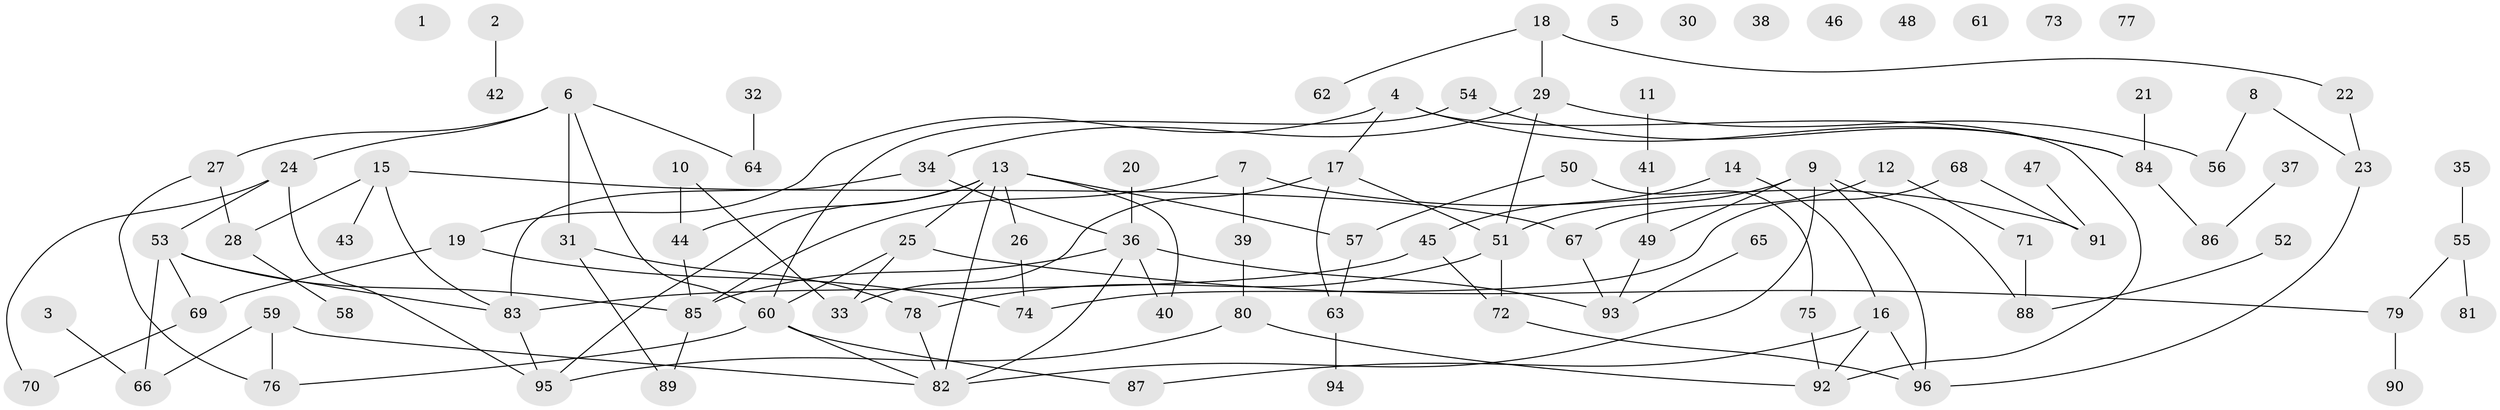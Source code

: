 // coarse degree distribution, {0: 0.2127659574468085, 2: 0.2553191489361702, 11: 0.0425531914893617, 7: 0.0425531914893617, 14: 0.02127659574468085, 3: 0.1702127659574468, 1: 0.1702127659574468, 10: 0.02127659574468085, 5: 0.0425531914893617, 6: 0.02127659574468085}
// Generated by graph-tools (version 1.1) at 2025/16/03/04/25 18:16:39]
// undirected, 96 vertices, 121 edges
graph export_dot {
graph [start="1"]
  node [color=gray90,style=filled];
  1;
  2;
  3;
  4;
  5;
  6;
  7;
  8;
  9;
  10;
  11;
  12;
  13;
  14;
  15;
  16;
  17;
  18;
  19;
  20;
  21;
  22;
  23;
  24;
  25;
  26;
  27;
  28;
  29;
  30;
  31;
  32;
  33;
  34;
  35;
  36;
  37;
  38;
  39;
  40;
  41;
  42;
  43;
  44;
  45;
  46;
  47;
  48;
  49;
  50;
  51;
  52;
  53;
  54;
  55;
  56;
  57;
  58;
  59;
  60;
  61;
  62;
  63;
  64;
  65;
  66;
  67;
  68;
  69;
  70;
  71;
  72;
  73;
  74;
  75;
  76;
  77;
  78;
  79;
  80;
  81;
  82;
  83;
  84;
  85;
  86;
  87;
  88;
  89;
  90;
  91;
  92;
  93;
  94;
  95;
  96;
  2 -- 42;
  3 -- 66;
  4 -- 17;
  4 -- 19;
  4 -- 84;
  4 -- 92;
  6 -- 24;
  6 -- 27;
  6 -- 31;
  6 -- 60;
  6 -- 64;
  7 -- 39;
  7 -- 85;
  7 -- 91;
  8 -- 23;
  8 -- 56;
  9 -- 49;
  9 -- 51;
  9 -- 82;
  9 -- 88;
  9 -- 96;
  10 -- 33;
  10 -- 44;
  11 -- 41;
  12 -- 67;
  12 -- 71;
  13 -- 25;
  13 -- 26;
  13 -- 40;
  13 -- 44;
  13 -- 57;
  13 -- 82;
  13 -- 95;
  14 -- 16;
  14 -- 45;
  15 -- 28;
  15 -- 43;
  15 -- 67;
  15 -- 83;
  16 -- 87;
  16 -- 92;
  16 -- 96;
  17 -- 33;
  17 -- 51;
  17 -- 63;
  18 -- 22;
  18 -- 29;
  18 -- 62;
  19 -- 69;
  19 -- 74;
  20 -- 36;
  21 -- 84;
  22 -- 23;
  23 -- 96;
  24 -- 53;
  24 -- 70;
  24 -- 95;
  25 -- 33;
  25 -- 60;
  25 -- 79;
  26 -- 74;
  27 -- 28;
  27 -- 76;
  28 -- 58;
  29 -- 34;
  29 -- 51;
  29 -- 56;
  31 -- 78;
  31 -- 89;
  32 -- 64;
  34 -- 36;
  34 -- 83;
  35 -- 55;
  36 -- 40;
  36 -- 82;
  36 -- 85;
  36 -- 93;
  37 -- 86;
  39 -- 80;
  41 -- 49;
  44 -- 85;
  45 -- 72;
  45 -- 83;
  47 -- 91;
  49 -- 93;
  50 -- 57;
  50 -- 75;
  51 -- 72;
  51 -- 78;
  52 -- 88;
  53 -- 66;
  53 -- 69;
  53 -- 83;
  53 -- 85;
  54 -- 60;
  54 -- 84;
  55 -- 79;
  55 -- 81;
  57 -- 63;
  59 -- 66;
  59 -- 76;
  59 -- 82;
  60 -- 76;
  60 -- 82;
  60 -- 87;
  63 -- 94;
  65 -- 93;
  67 -- 93;
  68 -- 74;
  68 -- 91;
  69 -- 70;
  71 -- 88;
  72 -- 96;
  75 -- 92;
  78 -- 82;
  79 -- 90;
  80 -- 92;
  80 -- 95;
  83 -- 95;
  84 -- 86;
  85 -- 89;
}

